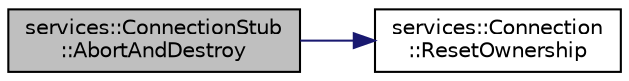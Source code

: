 digraph "services::ConnectionStub::AbortAndDestroy"
{
 // INTERACTIVE_SVG=YES
  edge [fontname="Helvetica",fontsize="10",labelfontname="Helvetica",labelfontsize="10"];
  node [fontname="Helvetica",fontsize="10",shape=record];
  rankdir="LR";
  Node0 [label="services::ConnectionStub\l::AbortAndDestroy",height=0.2,width=0.4,color="black", fillcolor="grey75", style="filled", fontcolor="black"];
  Node0 -> Node1 [color="midnightblue",fontsize="10",style="solid",fontname="Helvetica"];
  Node1 [label="services::Connection\l::ResetOwnership",height=0.2,width=0.4,color="black", fillcolor="white", style="filled",URL="$d0/dde/classservices_1_1_connection.html#ae93c3fdf056fd6e66613fd384a365fde"];
}
